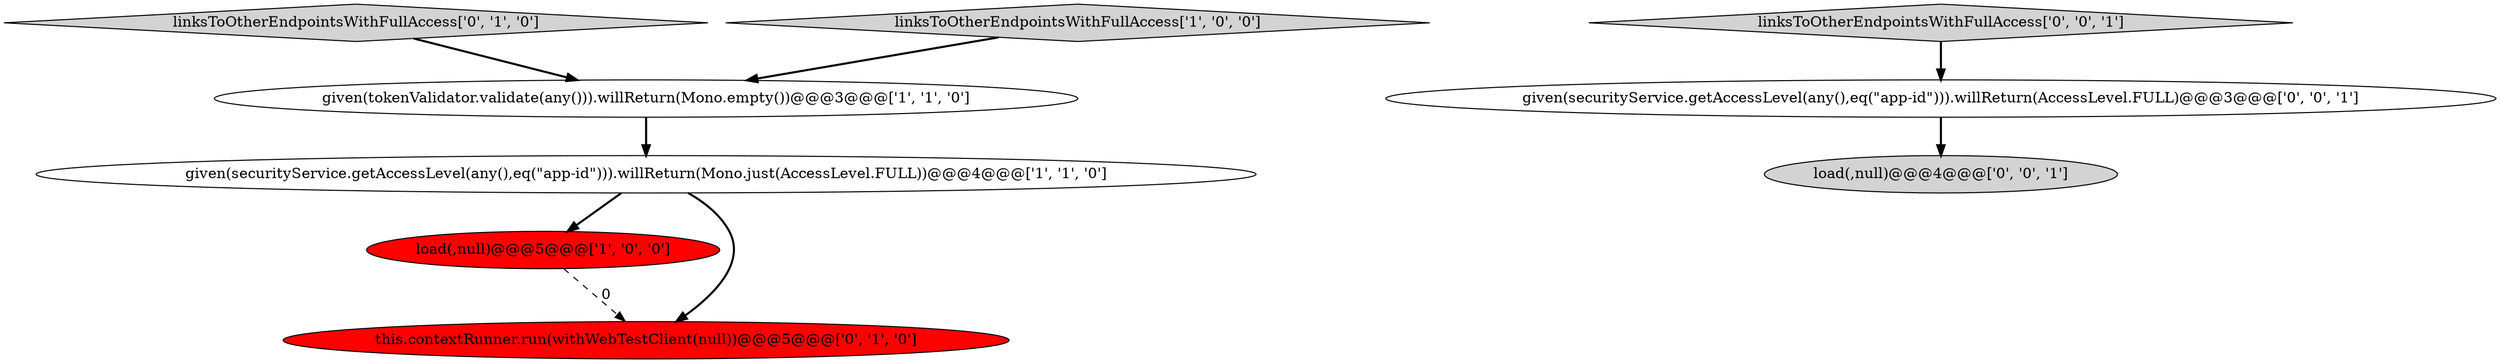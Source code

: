 digraph {
1 [style = filled, label = "load(,null)@@@5@@@['1', '0', '0']", fillcolor = red, shape = ellipse image = "AAA1AAABBB1BBB"];
7 [style = filled, label = "linksToOtherEndpointsWithFullAccess['0', '0', '1']", fillcolor = lightgray, shape = diamond image = "AAA0AAABBB3BBB"];
6 [style = filled, label = "given(securityService.getAccessLevel(any(),eq(\"app-id\"))).willReturn(AccessLevel.FULL)@@@3@@@['0', '0', '1']", fillcolor = white, shape = ellipse image = "AAA0AAABBB3BBB"];
3 [style = filled, label = "given(tokenValidator.validate(any())).willReturn(Mono.empty())@@@3@@@['1', '1', '0']", fillcolor = white, shape = ellipse image = "AAA0AAABBB1BBB"];
5 [style = filled, label = "linksToOtherEndpointsWithFullAccess['0', '1', '0']", fillcolor = lightgray, shape = diamond image = "AAA0AAABBB2BBB"];
2 [style = filled, label = "linksToOtherEndpointsWithFullAccess['1', '0', '0']", fillcolor = lightgray, shape = diamond image = "AAA0AAABBB1BBB"];
8 [style = filled, label = "load(,null)@@@4@@@['0', '0', '1']", fillcolor = lightgray, shape = ellipse image = "AAA0AAABBB3BBB"];
4 [style = filled, label = "this.contextRunner.run(withWebTestClient(null))@@@5@@@['0', '1', '0']", fillcolor = red, shape = ellipse image = "AAA1AAABBB2BBB"];
0 [style = filled, label = "given(securityService.getAccessLevel(any(),eq(\"app-id\"))).willReturn(Mono.just(AccessLevel.FULL))@@@4@@@['1', '1', '0']", fillcolor = white, shape = ellipse image = "AAA0AAABBB1BBB"];
5->3 [style = bold, label=""];
6->8 [style = bold, label=""];
1->4 [style = dashed, label="0"];
7->6 [style = bold, label=""];
0->4 [style = bold, label=""];
0->1 [style = bold, label=""];
3->0 [style = bold, label=""];
2->3 [style = bold, label=""];
}

